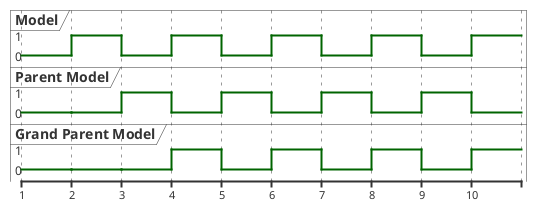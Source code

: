 @startuml
robust "Model" as MS
robust "Parent Model" as PMS
robust "Grand Parent Model" as GPMS

@1
MS is 0
PMS is 0
GPMS is 0

@2
MS is 1
PMS is 0
GPMS is 0

@3
MS is 0
PMS is 1
GPMS is 0

@4
MS is 1
PMS is 0
GPMS is 1

@5
MS is 0
PMS is 1
GPMS is 0

@6
MS is 1
PMS is 0
GPMS is 1

@7
MS is 0
PMS is 1
GPMS is 0

@8
MS is 1
PMS is 0
GPMS is 1

@9
MS is 0
PMS is 1
GPMS is 0

@10
MS is 1
PMS is 0
GPMS is 1

@enduml
